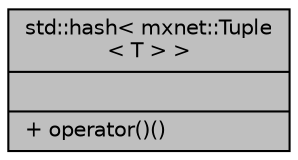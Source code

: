 digraph "std::hash&lt; mxnet::Tuple&lt; T &gt; &gt;"
{
  edge [fontname="Helvetica",fontsize="10",labelfontname="Helvetica",labelfontsize="10"];
  node [fontname="Helvetica",fontsize="10",shape=record];
  Node1 [label="{std::hash\< mxnet::Tuple\l\< T \> \>\n||+ operator()()\l}",height=0.2,width=0.4,color="black", fillcolor="grey75", style="filled", fontcolor="black"];
}
